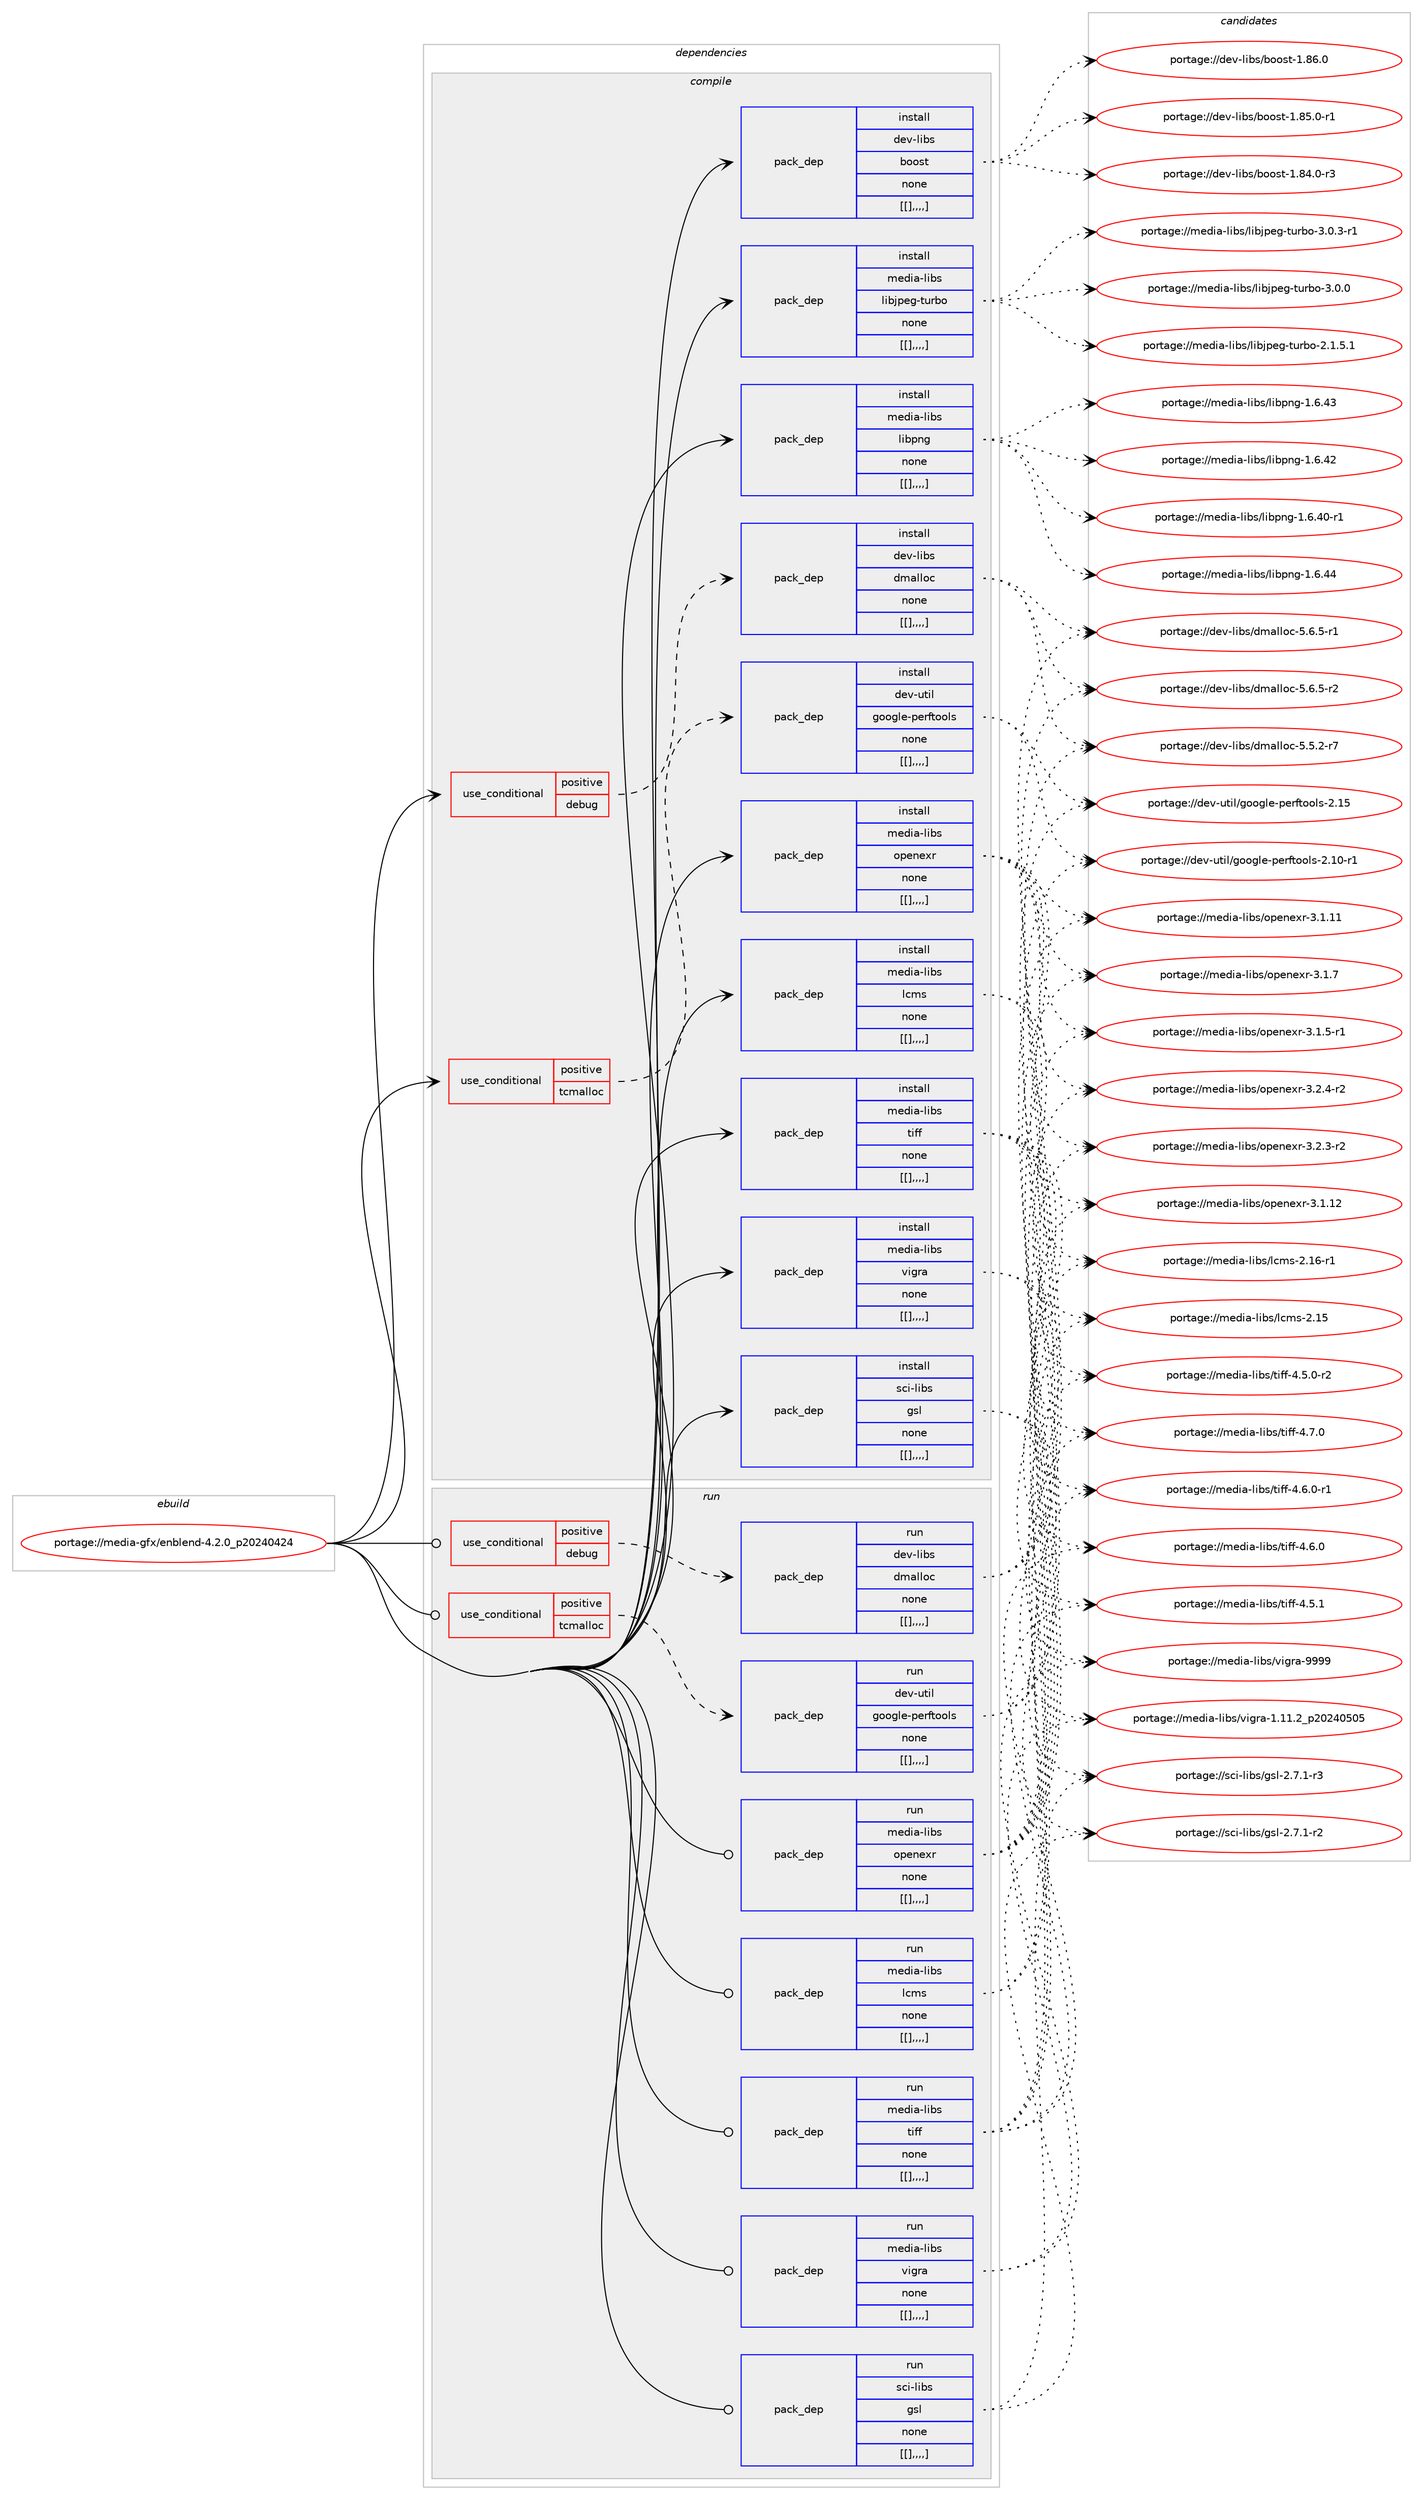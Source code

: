 digraph prolog {

# *************
# Graph options
# *************

newrank=true;
concentrate=true;
compound=true;
graph [rankdir=LR,fontname=Helvetica,fontsize=10,ranksep=1.5];#, ranksep=2.5, nodesep=0.2];
edge  [arrowhead=vee];
node  [fontname=Helvetica,fontsize=10];

# **********
# The ebuild
# **********

subgraph cluster_leftcol {
color=gray;
label=<<i>ebuild</i>>;
id [label="portage://media-gfx/enblend-4.2.0_p20240424", color=red, width=4, href="../media-gfx/enblend-4.2.0_p20240424.svg"];
}

# ****************
# The dependencies
# ****************

subgraph cluster_midcol {
color=gray;
label=<<i>dependencies</i>>;
subgraph cluster_compile {
fillcolor="#eeeeee";
style=filled;
label=<<i>compile</i>>;
subgraph cond75158 {
dependency295297 [label=<<TABLE BORDER="0" CELLBORDER="1" CELLSPACING="0" CELLPADDING="4"><TR><TD ROWSPAN="3" CELLPADDING="10">use_conditional</TD></TR><TR><TD>positive</TD></TR><TR><TD>debug</TD></TR></TABLE>>, shape=none, color=red];
subgraph pack217780 {
dependency295298 [label=<<TABLE BORDER="0" CELLBORDER="1" CELLSPACING="0" CELLPADDING="4" WIDTH="220"><TR><TD ROWSPAN="6" CELLPADDING="30">pack_dep</TD></TR><TR><TD WIDTH="110">install</TD></TR><TR><TD>dev-libs</TD></TR><TR><TD>dmalloc</TD></TR><TR><TD>none</TD></TR><TR><TD>[[],,,,]</TD></TR></TABLE>>, shape=none, color=blue];
}
dependency295297:e -> dependency295298:w [weight=20,style="dashed",arrowhead="vee"];
}
id:e -> dependency295297:w [weight=20,style="solid",arrowhead="vee"];
subgraph cond75159 {
dependency295299 [label=<<TABLE BORDER="0" CELLBORDER="1" CELLSPACING="0" CELLPADDING="4"><TR><TD ROWSPAN="3" CELLPADDING="10">use_conditional</TD></TR><TR><TD>positive</TD></TR><TR><TD>tcmalloc</TD></TR></TABLE>>, shape=none, color=red];
subgraph pack217781 {
dependency295300 [label=<<TABLE BORDER="0" CELLBORDER="1" CELLSPACING="0" CELLPADDING="4" WIDTH="220"><TR><TD ROWSPAN="6" CELLPADDING="30">pack_dep</TD></TR><TR><TD WIDTH="110">install</TD></TR><TR><TD>dev-util</TD></TR><TR><TD>google-perftools</TD></TR><TR><TD>none</TD></TR><TR><TD>[[],,,,]</TD></TR></TABLE>>, shape=none, color=blue];
}
dependency295299:e -> dependency295300:w [weight=20,style="dashed",arrowhead="vee"];
}
id:e -> dependency295299:w [weight=20,style="solid",arrowhead="vee"];
subgraph pack217782 {
dependency295301 [label=<<TABLE BORDER="0" CELLBORDER="1" CELLSPACING="0" CELLPADDING="4" WIDTH="220"><TR><TD ROWSPAN="6" CELLPADDING="30">pack_dep</TD></TR><TR><TD WIDTH="110">install</TD></TR><TR><TD>dev-libs</TD></TR><TR><TD>boost</TD></TR><TR><TD>none</TD></TR><TR><TD>[[],,,,]</TD></TR></TABLE>>, shape=none, color=blue];
}
id:e -> dependency295301:w [weight=20,style="solid",arrowhead="vee"];
subgraph pack217783 {
dependency295302 [label=<<TABLE BORDER="0" CELLBORDER="1" CELLSPACING="0" CELLPADDING="4" WIDTH="220"><TR><TD ROWSPAN="6" CELLPADDING="30">pack_dep</TD></TR><TR><TD WIDTH="110">install</TD></TR><TR><TD>media-libs</TD></TR><TR><TD>lcms</TD></TR><TR><TD>none</TD></TR><TR><TD>[[],,,,]</TD></TR></TABLE>>, shape=none, color=blue];
}
id:e -> dependency295302:w [weight=20,style="solid",arrowhead="vee"];
subgraph pack217784 {
dependency295303 [label=<<TABLE BORDER="0" CELLBORDER="1" CELLSPACING="0" CELLPADDING="4" WIDTH="220"><TR><TD ROWSPAN="6" CELLPADDING="30">pack_dep</TD></TR><TR><TD WIDTH="110">install</TD></TR><TR><TD>media-libs</TD></TR><TR><TD>libjpeg-turbo</TD></TR><TR><TD>none</TD></TR><TR><TD>[[],,,,]</TD></TR></TABLE>>, shape=none, color=blue];
}
id:e -> dependency295303:w [weight=20,style="solid",arrowhead="vee"];
subgraph pack217785 {
dependency295304 [label=<<TABLE BORDER="0" CELLBORDER="1" CELLSPACING="0" CELLPADDING="4" WIDTH="220"><TR><TD ROWSPAN="6" CELLPADDING="30">pack_dep</TD></TR><TR><TD WIDTH="110">install</TD></TR><TR><TD>media-libs</TD></TR><TR><TD>libpng</TD></TR><TR><TD>none</TD></TR><TR><TD>[[],,,,]</TD></TR></TABLE>>, shape=none, color=blue];
}
id:e -> dependency295304:w [weight=20,style="solid",arrowhead="vee"];
subgraph pack217786 {
dependency295305 [label=<<TABLE BORDER="0" CELLBORDER="1" CELLSPACING="0" CELLPADDING="4" WIDTH="220"><TR><TD ROWSPAN="6" CELLPADDING="30">pack_dep</TD></TR><TR><TD WIDTH="110">install</TD></TR><TR><TD>media-libs</TD></TR><TR><TD>openexr</TD></TR><TR><TD>none</TD></TR><TR><TD>[[],,,,]</TD></TR></TABLE>>, shape=none, color=blue];
}
id:e -> dependency295305:w [weight=20,style="solid",arrowhead="vee"];
subgraph pack217787 {
dependency295306 [label=<<TABLE BORDER="0" CELLBORDER="1" CELLSPACING="0" CELLPADDING="4" WIDTH="220"><TR><TD ROWSPAN="6" CELLPADDING="30">pack_dep</TD></TR><TR><TD WIDTH="110">install</TD></TR><TR><TD>media-libs</TD></TR><TR><TD>tiff</TD></TR><TR><TD>none</TD></TR><TR><TD>[[],,,,]</TD></TR></TABLE>>, shape=none, color=blue];
}
id:e -> dependency295306:w [weight=20,style="solid",arrowhead="vee"];
subgraph pack217788 {
dependency295307 [label=<<TABLE BORDER="0" CELLBORDER="1" CELLSPACING="0" CELLPADDING="4" WIDTH="220"><TR><TD ROWSPAN="6" CELLPADDING="30">pack_dep</TD></TR><TR><TD WIDTH="110">install</TD></TR><TR><TD>media-libs</TD></TR><TR><TD>vigra</TD></TR><TR><TD>none</TD></TR><TR><TD>[[],,,,]</TD></TR></TABLE>>, shape=none, color=blue];
}
id:e -> dependency295307:w [weight=20,style="solid",arrowhead="vee"];
subgraph pack217789 {
dependency295308 [label=<<TABLE BORDER="0" CELLBORDER="1" CELLSPACING="0" CELLPADDING="4" WIDTH="220"><TR><TD ROWSPAN="6" CELLPADDING="30">pack_dep</TD></TR><TR><TD WIDTH="110">install</TD></TR><TR><TD>sci-libs</TD></TR><TR><TD>gsl</TD></TR><TR><TD>none</TD></TR><TR><TD>[[],,,,]</TD></TR></TABLE>>, shape=none, color=blue];
}
id:e -> dependency295308:w [weight=20,style="solid",arrowhead="vee"];
}
subgraph cluster_compileandrun {
fillcolor="#eeeeee";
style=filled;
label=<<i>compile and run</i>>;
}
subgraph cluster_run {
fillcolor="#eeeeee";
style=filled;
label=<<i>run</i>>;
subgraph cond75160 {
dependency295309 [label=<<TABLE BORDER="0" CELLBORDER="1" CELLSPACING="0" CELLPADDING="4"><TR><TD ROWSPAN="3" CELLPADDING="10">use_conditional</TD></TR><TR><TD>positive</TD></TR><TR><TD>debug</TD></TR></TABLE>>, shape=none, color=red];
subgraph pack217790 {
dependency295310 [label=<<TABLE BORDER="0" CELLBORDER="1" CELLSPACING="0" CELLPADDING="4" WIDTH="220"><TR><TD ROWSPAN="6" CELLPADDING="30">pack_dep</TD></TR><TR><TD WIDTH="110">run</TD></TR><TR><TD>dev-libs</TD></TR><TR><TD>dmalloc</TD></TR><TR><TD>none</TD></TR><TR><TD>[[],,,,]</TD></TR></TABLE>>, shape=none, color=blue];
}
dependency295309:e -> dependency295310:w [weight=20,style="dashed",arrowhead="vee"];
}
id:e -> dependency295309:w [weight=20,style="solid",arrowhead="odot"];
subgraph cond75161 {
dependency295311 [label=<<TABLE BORDER="0" CELLBORDER="1" CELLSPACING="0" CELLPADDING="4"><TR><TD ROWSPAN="3" CELLPADDING="10">use_conditional</TD></TR><TR><TD>positive</TD></TR><TR><TD>tcmalloc</TD></TR></TABLE>>, shape=none, color=red];
subgraph pack217791 {
dependency295312 [label=<<TABLE BORDER="0" CELLBORDER="1" CELLSPACING="0" CELLPADDING="4" WIDTH="220"><TR><TD ROWSPAN="6" CELLPADDING="30">pack_dep</TD></TR><TR><TD WIDTH="110">run</TD></TR><TR><TD>dev-util</TD></TR><TR><TD>google-perftools</TD></TR><TR><TD>none</TD></TR><TR><TD>[[],,,,]</TD></TR></TABLE>>, shape=none, color=blue];
}
dependency295311:e -> dependency295312:w [weight=20,style="dashed",arrowhead="vee"];
}
id:e -> dependency295311:w [weight=20,style="solid",arrowhead="odot"];
subgraph pack217792 {
dependency295313 [label=<<TABLE BORDER="0" CELLBORDER="1" CELLSPACING="0" CELLPADDING="4" WIDTH="220"><TR><TD ROWSPAN="6" CELLPADDING="30">pack_dep</TD></TR><TR><TD WIDTH="110">run</TD></TR><TR><TD>media-libs</TD></TR><TR><TD>lcms</TD></TR><TR><TD>none</TD></TR><TR><TD>[[],,,,]</TD></TR></TABLE>>, shape=none, color=blue];
}
id:e -> dependency295313:w [weight=20,style="solid",arrowhead="odot"];
subgraph pack217793 {
dependency295314 [label=<<TABLE BORDER="0" CELLBORDER="1" CELLSPACING="0" CELLPADDING="4" WIDTH="220"><TR><TD ROWSPAN="6" CELLPADDING="30">pack_dep</TD></TR><TR><TD WIDTH="110">run</TD></TR><TR><TD>media-libs</TD></TR><TR><TD>openexr</TD></TR><TR><TD>none</TD></TR><TR><TD>[[],,,,]</TD></TR></TABLE>>, shape=none, color=blue];
}
id:e -> dependency295314:w [weight=20,style="solid",arrowhead="odot"];
subgraph pack217794 {
dependency295315 [label=<<TABLE BORDER="0" CELLBORDER="1" CELLSPACING="0" CELLPADDING="4" WIDTH="220"><TR><TD ROWSPAN="6" CELLPADDING="30">pack_dep</TD></TR><TR><TD WIDTH="110">run</TD></TR><TR><TD>media-libs</TD></TR><TR><TD>tiff</TD></TR><TR><TD>none</TD></TR><TR><TD>[[],,,,]</TD></TR></TABLE>>, shape=none, color=blue];
}
id:e -> dependency295315:w [weight=20,style="solid",arrowhead="odot"];
subgraph pack217795 {
dependency295316 [label=<<TABLE BORDER="0" CELLBORDER="1" CELLSPACING="0" CELLPADDING="4" WIDTH="220"><TR><TD ROWSPAN="6" CELLPADDING="30">pack_dep</TD></TR><TR><TD WIDTH="110">run</TD></TR><TR><TD>media-libs</TD></TR><TR><TD>vigra</TD></TR><TR><TD>none</TD></TR><TR><TD>[[],,,,]</TD></TR></TABLE>>, shape=none, color=blue];
}
id:e -> dependency295316:w [weight=20,style="solid",arrowhead="odot"];
subgraph pack217796 {
dependency295317 [label=<<TABLE BORDER="0" CELLBORDER="1" CELLSPACING="0" CELLPADDING="4" WIDTH="220"><TR><TD ROWSPAN="6" CELLPADDING="30">pack_dep</TD></TR><TR><TD WIDTH="110">run</TD></TR><TR><TD>sci-libs</TD></TR><TR><TD>gsl</TD></TR><TR><TD>none</TD></TR><TR><TD>[[],,,,]</TD></TR></TABLE>>, shape=none, color=blue];
}
id:e -> dependency295317:w [weight=20,style="solid",arrowhead="odot"];
}
}

# **************
# The candidates
# **************

subgraph cluster_choices {
rank=same;
color=gray;
label=<<i>candidates</i>>;

subgraph choice217780 {
color=black;
nodesep=1;
choice10010111845108105981154710010997108108111994553465446534511450 [label="portage://dev-libs/dmalloc-5.6.5-r2", color=red, width=4,href="../dev-libs/dmalloc-5.6.5-r2.svg"];
choice10010111845108105981154710010997108108111994553465446534511449 [label="portage://dev-libs/dmalloc-5.6.5-r1", color=red, width=4,href="../dev-libs/dmalloc-5.6.5-r1.svg"];
choice10010111845108105981154710010997108108111994553465346504511455 [label="portage://dev-libs/dmalloc-5.5.2-r7", color=red, width=4,href="../dev-libs/dmalloc-5.5.2-r7.svg"];
dependency295298:e -> choice10010111845108105981154710010997108108111994553465446534511450:w [style=dotted,weight="100"];
dependency295298:e -> choice10010111845108105981154710010997108108111994553465446534511449:w [style=dotted,weight="100"];
dependency295298:e -> choice10010111845108105981154710010997108108111994553465346504511455:w [style=dotted,weight="100"];
}
subgraph choice217781 {
color=black;
nodesep=1;
choice1001011184511711610510847103111111103108101451121011141021161111111081154550464953 [label="portage://dev-util/google-perftools-2.15", color=red, width=4,href="../dev-util/google-perftools-2.15.svg"];
choice10010111845117116105108471031111111031081014511210111410211611111110811545504649484511449 [label="portage://dev-util/google-perftools-2.10-r1", color=red, width=4,href="../dev-util/google-perftools-2.10-r1.svg"];
dependency295300:e -> choice1001011184511711610510847103111111103108101451121011141021161111111081154550464953:w [style=dotted,weight="100"];
dependency295300:e -> choice10010111845117116105108471031111111031081014511210111410211611111110811545504649484511449:w [style=dotted,weight="100"];
}
subgraph choice217782 {
color=black;
nodesep=1;
choice1001011184510810598115479811111111511645494656544648 [label="portage://dev-libs/boost-1.86.0", color=red, width=4,href="../dev-libs/boost-1.86.0.svg"];
choice10010111845108105981154798111111115116454946565346484511449 [label="portage://dev-libs/boost-1.85.0-r1", color=red, width=4,href="../dev-libs/boost-1.85.0-r1.svg"];
choice10010111845108105981154798111111115116454946565246484511451 [label="portage://dev-libs/boost-1.84.0-r3", color=red, width=4,href="../dev-libs/boost-1.84.0-r3.svg"];
dependency295301:e -> choice1001011184510810598115479811111111511645494656544648:w [style=dotted,weight="100"];
dependency295301:e -> choice10010111845108105981154798111111115116454946565346484511449:w [style=dotted,weight="100"];
dependency295301:e -> choice10010111845108105981154798111111115116454946565246484511451:w [style=dotted,weight="100"];
}
subgraph choice217783 {
color=black;
nodesep=1;
choice109101100105974510810598115471089910911545504649544511449 [label="portage://media-libs/lcms-2.16-r1", color=red, width=4,href="../media-libs/lcms-2.16-r1.svg"];
choice10910110010597451081059811547108991091154550464953 [label="portage://media-libs/lcms-2.15", color=red, width=4,href="../media-libs/lcms-2.15.svg"];
dependency295302:e -> choice109101100105974510810598115471089910911545504649544511449:w [style=dotted,weight="100"];
dependency295302:e -> choice10910110010597451081059811547108991091154550464953:w [style=dotted,weight="100"];
}
subgraph choice217784 {
color=black;
nodesep=1;
choice109101100105974510810598115471081059810611210110345116117114981114551464846514511449 [label="portage://media-libs/libjpeg-turbo-3.0.3-r1", color=red, width=4,href="../media-libs/libjpeg-turbo-3.0.3-r1.svg"];
choice10910110010597451081059811547108105981061121011034511611711498111455146484648 [label="portage://media-libs/libjpeg-turbo-3.0.0", color=red, width=4,href="../media-libs/libjpeg-turbo-3.0.0.svg"];
choice109101100105974510810598115471081059810611210110345116117114981114550464946534649 [label="portage://media-libs/libjpeg-turbo-2.1.5.1", color=red, width=4,href="../media-libs/libjpeg-turbo-2.1.5.1.svg"];
dependency295303:e -> choice109101100105974510810598115471081059810611210110345116117114981114551464846514511449:w [style=dotted,weight="100"];
dependency295303:e -> choice10910110010597451081059811547108105981061121011034511611711498111455146484648:w [style=dotted,weight="100"];
dependency295303:e -> choice109101100105974510810598115471081059810611210110345116117114981114550464946534649:w [style=dotted,weight="100"];
}
subgraph choice217785 {
color=black;
nodesep=1;
choice109101100105974510810598115471081059811211010345494654465252 [label="portage://media-libs/libpng-1.6.44", color=red, width=4,href="../media-libs/libpng-1.6.44.svg"];
choice109101100105974510810598115471081059811211010345494654465251 [label="portage://media-libs/libpng-1.6.43", color=red, width=4,href="../media-libs/libpng-1.6.43.svg"];
choice109101100105974510810598115471081059811211010345494654465250 [label="portage://media-libs/libpng-1.6.42", color=red, width=4,href="../media-libs/libpng-1.6.42.svg"];
choice1091011001059745108105981154710810598112110103454946544652484511449 [label="portage://media-libs/libpng-1.6.40-r1", color=red, width=4,href="../media-libs/libpng-1.6.40-r1.svg"];
dependency295304:e -> choice109101100105974510810598115471081059811211010345494654465252:w [style=dotted,weight="100"];
dependency295304:e -> choice109101100105974510810598115471081059811211010345494654465251:w [style=dotted,weight="100"];
dependency295304:e -> choice109101100105974510810598115471081059811211010345494654465250:w [style=dotted,weight="100"];
dependency295304:e -> choice1091011001059745108105981154710810598112110103454946544652484511449:w [style=dotted,weight="100"];
}
subgraph choice217786 {
color=black;
nodesep=1;
choice109101100105974510810598115471111121011101011201144551465046524511450 [label="portage://media-libs/openexr-3.2.4-r2", color=red, width=4,href="../media-libs/openexr-3.2.4-r2.svg"];
choice109101100105974510810598115471111121011101011201144551465046514511450 [label="portage://media-libs/openexr-3.2.3-r2", color=red, width=4,href="../media-libs/openexr-3.2.3-r2.svg"];
choice1091011001059745108105981154711111210111010112011445514649464950 [label="portage://media-libs/openexr-3.1.12", color=red, width=4,href="../media-libs/openexr-3.1.12.svg"];
choice1091011001059745108105981154711111210111010112011445514649464949 [label="portage://media-libs/openexr-3.1.11", color=red, width=4,href="../media-libs/openexr-3.1.11.svg"];
choice10910110010597451081059811547111112101110101120114455146494655 [label="portage://media-libs/openexr-3.1.7", color=red, width=4,href="../media-libs/openexr-3.1.7.svg"];
choice109101100105974510810598115471111121011101011201144551464946534511449 [label="portage://media-libs/openexr-3.1.5-r1", color=red, width=4,href="../media-libs/openexr-3.1.5-r1.svg"];
dependency295305:e -> choice109101100105974510810598115471111121011101011201144551465046524511450:w [style=dotted,weight="100"];
dependency295305:e -> choice109101100105974510810598115471111121011101011201144551465046514511450:w [style=dotted,weight="100"];
dependency295305:e -> choice1091011001059745108105981154711111210111010112011445514649464950:w [style=dotted,weight="100"];
dependency295305:e -> choice1091011001059745108105981154711111210111010112011445514649464949:w [style=dotted,weight="100"];
dependency295305:e -> choice10910110010597451081059811547111112101110101120114455146494655:w [style=dotted,weight="100"];
dependency295305:e -> choice109101100105974510810598115471111121011101011201144551464946534511449:w [style=dotted,weight="100"];
}
subgraph choice217787 {
color=black;
nodesep=1;
choice10910110010597451081059811547116105102102455246554648 [label="portage://media-libs/tiff-4.7.0", color=red, width=4,href="../media-libs/tiff-4.7.0.svg"];
choice109101100105974510810598115471161051021024552465446484511449 [label="portage://media-libs/tiff-4.6.0-r1", color=red, width=4,href="../media-libs/tiff-4.6.0-r1.svg"];
choice10910110010597451081059811547116105102102455246544648 [label="portage://media-libs/tiff-4.6.0", color=red, width=4,href="../media-libs/tiff-4.6.0.svg"];
choice10910110010597451081059811547116105102102455246534649 [label="portage://media-libs/tiff-4.5.1", color=red, width=4,href="../media-libs/tiff-4.5.1.svg"];
choice109101100105974510810598115471161051021024552465346484511450 [label="portage://media-libs/tiff-4.5.0-r2", color=red, width=4,href="../media-libs/tiff-4.5.0-r2.svg"];
dependency295306:e -> choice10910110010597451081059811547116105102102455246554648:w [style=dotted,weight="100"];
dependency295306:e -> choice109101100105974510810598115471161051021024552465446484511449:w [style=dotted,weight="100"];
dependency295306:e -> choice10910110010597451081059811547116105102102455246544648:w [style=dotted,weight="100"];
dependency295306:e -> choice10910110010597451081059811547116105102102455246534649:w [style=dotted,weight="100"];
dependency295306:e -> choice109101100105974510810598115471161051021024552465346484511450:w [style=dotted,weight="100"];
}
subgraph choice217788 {
color=black;
nodesep=1;
choice10910110010597451081059811547118105103114974557575757 [label="portage://media-libs/vigra-9999", color=red, width=4,href="../media-libs/vigra-9999.svg"];
choice109101100105974510810598115471181051031149745494649494650951125048505248534853 [label="portage://media-libs/vigra-1.11.2_p20240505", color=red, width=4,href="../media-libs/vigra-1.11.2_p20240505.svg"];
dependency295307:e -> choice10910110010597451081059811547118105103114974557575757:w [style=dotted,weight="100"];
dependency295307:e -> choice109101100105974510810598115471181051031149745494649494650951125048505248534853:w [style=dotted,weight="100"];
}
subgraph choice217789 {
color=black;
nodesep=1;
choice115991054510810598115471031151084550465546494511451 [label="portage://sci-libs/gsl-2.7.1-r3", color=red, width=4,href="../sci-libs/gsl-2.7.1-r3.svg"];
choice115991054510810598115471031151084550465546494511450 [label="portage://sci-libs/gsl-2.7.1-r2", color=red, width=4,href="../sci-libs/gsl-2.7.1-r2.svg"];
dependency295308:e -> choice115991054510810598115471031151084550465546494511451:w [style=dotted,weight="100"];
dependency295308:e -> choice115991054510810598115471031151084550465546494511450:w [style=dotted,weight="100"];
}
subgraph choice217790 {
color=black;
nodesep=1;
choice10010111845108105981154710010997108108111994553465446534511450 [label="portage://dev-libs/dmalloc-5.6.5-r2", color=red, width=4,href="../dev-libs/dmalloc-5.6.5-r2.svg"];
choice10010111845108105981154710010997108108111994553465446534511449 [label="portage://dev-libs/dmalloc-5.6.5-r1", color=red, width=4,href="../dev-libs/dmalloc-5.6.5-r1.svg"];
choice10010111845108105981154710010997108108111994553465346504511455 [label="portage://dev-libs/dmalloc-5.5.2-r7", color=red, width=4,href="../dev-libs/dmalloc-5.5.2-r7.svg"];
dependency295310:e -> choice10010111845108105981154710010997108108111994553465446534511450:w [style=dotted,weight="100"];
dependency295310:e -> choice10010111845108105981154710010997108108111994553465446534511449:w [style=dotted,weight="100"];
dependency295310:e -> choice10010111845108105981154710010997108108111994553465346504511455:w [style=dotted,weight="100"];
}
subgraph choice217791 {
color=black;
nodesep=1;
choice1001011184511711610510847103111111103108101451121011141021161111111081154550464953 [label="portage://dev-util/google-perftools-2.15", color=red, width=4,href="../dev-util/google-perftools-2.15.svg"];
choice10010111845117116105108471031111111031081014511210111410211611111110811545504649484511449 [label="portage://dev-util/google-perftools-2.10-r1", color=red, width=4,href="../dev-util/google-perftools-2.10-r1.svg"];
dependency295312:e -> choice1001011184511711610510847103111111103108101451121011141021161111111081154550464953:w [style=dotted,weight="100"];
dependency295312:e -> choice10010111845117116105108471031111111031081014511210111410211611111110811545504649484511449:w [style=dotted,weight="100"];
}
subgraph choice217792 {
color=black;
nodesep=1;
choice109101100105974510810598115471089910911545504649544511449 [label="portage://media-libs/lcms-2.16-r1", color=red, width=4,href="../media-libs/lcms-2.16-r1.svg"];
choice10910110010597451081059811547108991091154550464953 [label="portage://media-libs/lcms-2.15", color=red, width=4,href="../media-libs/lcms-2.15.svg"];
dependency295313:e -> choice109101100105974510810598115471089910911545504649544511449:w [style=dotted,weight="100"];
dependency295313:e -> choice10910110010597451081059811547108991091154550464953:w [style=dotted,weight="100"];
}
subgraph choice217793 {
color=black;
nodesep=1;
choice109101100105974510810598115471111121011101011201144551465046524511450 [label="portage://media-libs/openexr-3.2.4-r2", color=red, width=4,href="../media-libs/openexr-3.2.4-r2.svg"];
choice109101100105974510810598115471111121011101011201144551465046514511450 [label="portage://media-libs/openexr-3.2.3-r2", color=red, width=4,href="../media-libs/openexr-3.2.3-r2.svg"];
choice1091011001059745108105981154711111210111010112011445514649464950 [label="portage://media-libs/openexr-3.1.12", color=red, width=4,href="../media-libs/openexr-3.1.12.svg"];
choice1091011001059745108105981154711111210111010112011445514649464949 [label="portage://media-libs/openexr-3.1.11", color=red, width=4,href="../media-libs/openexr-3.1.11.svg"];
choice10910110010597451081059811547111112101110101120114455146494655 [label="portage://media-libs/openexr-3.1.7", color=red, width=4,href="../media-libs/openexr-3.1.7.svg"];
choice109101100105974510810598115471111121011101011201144551464946534511449 [label="portage://media-libs/openexr-3.1.5-r1", color=red, width=4,href="../media-libs/openexr-3.1.5-r1.svg"];
dependency295314:e -> choice109101100105974510810598115471111121011101011201144551465046524511450:w [style=dotted,weight="100"];
dependency295314:e -> choice109101100105974510810598115471111121011101011201144551465046514511450:w [style=dotted,weight="100"];
dependency295314:e -> choice1091011001059745108105981154711111210111010112011445514649464950:w [style=dotted,weight="100"];
dependency295314:e -> choice1091011001059745108105981154711111210111010112011445514649464949:w [style=dotted,weight="100"];
dependency295314:e -> choice10910110010597451081059811547111112101110101120114455146494655:w [style=dotted,weight="100"];
dependency295314:e -> choice109101100105974510810598115471111121011101011201144551464946534511449:w [style=dotted,weight="100"];
}
subgraph choice217794 {
color=black;
nodesep=1;
choice10910110010597451081059811547116105102102455246554648 [label="portage://media-libs/tiff-4.7.0", color=red, width=4,href="../media-libs/tiff-4.7.0.svg"];
choice109101100105974510810598115471161051021024552465446484511449 [label="portage://media-libs/tiff-4.6.0-r1", color=red, width=4,href="../media-libs/tiff-4.6.0-r1.svg"];
choice10910110010597451081059811547116105102102455246544648 [label="portage://media-libs/tiff-4.6.0", color=red, width=4,href="../media-libs/tiff-4.6.0.svg"];
choice10910110010597451081059811547116105102102455246534649 [label="portage://media-libs/tiff-4.5.1", color=red, width=4,href="../media-libs/tiff-4.5.1.svg"];
choice109101100105974510810598115471161051021024552465346484511450 [label="portage://media-libs/tiff-4.5.0-r2", color=red, width=4,href="../media-libs/tiff-4.5.0-r2.svg"];
dependency295315:e -> choice10910110010597451081059811547116105102102455246554648:w [style=dotted,weight="100"];
dependency295315:e -> choice109101100105974510810598115471161051021024552465446484511449:w [style=dotted,weight="100"];
dependency295315:e -> choice10910110010597451081059811547116105102102455246544648:w [style=dotted,weight="100"];
dependency295315:e -> choice10910110010597451081059811547116105102102455246534649:w [style=dotted,weight="100"];
dependency295315:e -> choice109101100105974510810598115471161051021024552465346484511450:w [style=dotted,weight="100"];
}
subgraph choice217795 {
color=black;
nodesep=1;
choice10910110010597451081059811547118105103114974557575757 [label="portage://media-libs/vigra-9999", color=red, width=4,href="../media-libs/vigra-9999.svg"];
choice109101100105974510810598115471181051031149745494649494650951125048505248534853 [label="portage://media-libs/vigra-1.11.2_p20240505", color=red, width=4,href="../media-libs/vigra-1.11.2_p20240505.svg"];
dependency295316:e -> choice10910110010597451081059811547118105103114974557575757:w [style=dotted,weight="100"];
dependency295316:e -> choice109101100105974510810598115471181051031149745494649494650951125048505248534853:w [style=dotted,weight="100"];
}
subgraph choice217796 {
color=black;
nodesep=1;
choice115991054510810598115471031151084550465546494511451 [label="portage://sci-libs/gsl-2.7.1-r3", color=red, width=4,href="../sci-libs/gsl-2.7.1-r3.svg"];
choice115991054510810598115471031151084550465546494511450 [label="portage://sci-libs/gsl-2.7.1-r2", color=red, width=4,href="../sci-libs/gsl-2.7.1-r2.svg"];
dependency295317:e -> choice115991054510810598115471031151084550465546494511451:w [style=dotted,weight="100"];
dependency295317:e -> choice115991054510810598115471031151084550465546494511450:w [style=dotted,weight="100"];
}
}

}
